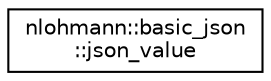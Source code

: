 digraph "Graphical Class Hierarchy"
{
 // LATEX_PDF_SIZE
  edge [fontname="Helvetica",fontsize="10",labelfontname="Helvetica",labelfontsize="10"];
  node [fontname="Helvetica",fontsize="10",shape=record];
  rankdir="LR";
  Node0 [label="nlohmann::basic_json\l::json_value",height=0.2,width=0.4,color="black", fillcolor="white", style="filled",URL="$d1/de3/unionnlohmann_1_1basic__json_1_1json__value.html",tooltip="a JSON value"];
}
